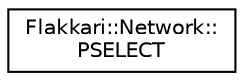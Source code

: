 digraph "Graphical Class Hierarchy"
{
 // LATEX_PDF_SIZE
  edge [fontname="Helvetica",fontsize="10",labelfontname="Helvetica",labelfontsize="10"];
  node [fontname="Helvetica",fontsize="10",shape=record];
  rankdir="LR";
  Node0 [label="Flakkari::Network::\lPSELECT",height=0.2,width=0.4,color="black", fillcolor="white", style="filled",URL="$de/d52/classFlakkari_1_1Network_1_1PSELECT.html",tooltip="PSELECT is a class that represents a PSELECT."];
}

